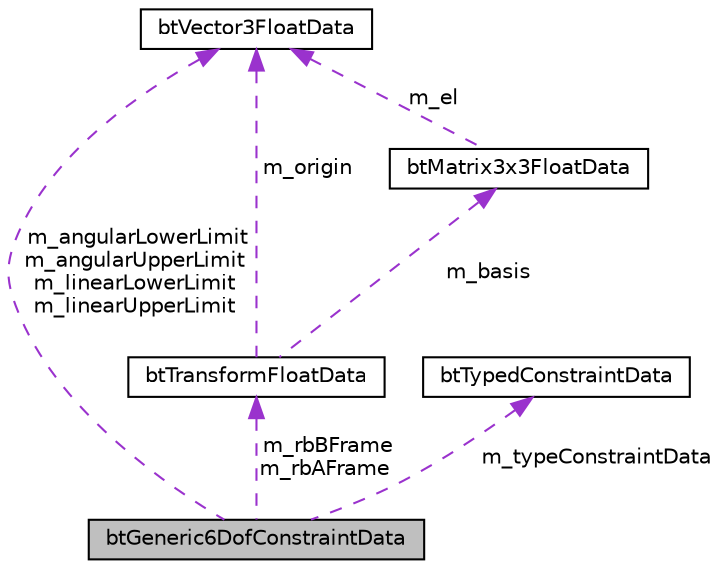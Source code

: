 digraph "btGeneric6DofConstraintData"
{
  edge [fontname="Helvetica",fontsize="10",labelfontname="Helvetica",labelfontsize="10"];
  node [fontname="Helvetica",fontsize="10",shape=record];
  Node1 [label="btGeneric6DofConstraintData",height=0.2,width=0.4,color="black", fillcolor="grey75", style="filled", fontcolor="black"];
  Node2 -> Node1 [dir="back",color="darkorchid3",fontsize="10",style="dashed",label=" m_angularLowerLimit\nm_angularUpperLimit\nm_linearLowerLimit\nm_linearUpperLimit" ,fontname="Helvetica"];
  Node2 [label="btVector3FloatData",height=0.2,width=0.4,color="black", fillcolor="white", style="filled",URL="$structbt_vector3_float_data.html"];
  Node3 -> Node1 [dir="back",color="darkorchid3",fontsize="10",style="dashed",label=" m_typeConstraintData" ,fontname="Helvetica"];
  Node3 [label="btTypedConstraintData",height=0.2,width=0.4,color="black", fillcolor="white", style="filled",URL="$structbt_typed_constraint_data.html",tooltip="this structure is not used, except for loading pre-2.82 .bullet files "];
  Node4 -> Node1 [dir="back",color="darkorchid3",fontsize="10",style="dashed",label=" m_rbBFrame\nm_rbAFrame" ,fontname="Helvetica"];
  Node4 [label="btTransformFloatData",height=0.2,width=0.4,color="black", fillcolor="white", style="filled",URL="$structbt_transform_float_data.html",tooltip="for serialization "];
  Node5 -> Node4 [dir="back",color="darkorchid3",fontsize="10",style="dashed",label=" m_basis" ,fontname="Helvetica"];
  Node5 [label="btMatrix3x3FloatData",height=0.2,width=0.4,color="black", fillcolor="white", style="filled",URL="$structbt_matrix3x3_float_data.html",tooltip="for serialization "];
  Node2 -> Node5 [dir="back",color="darkorchid3",fontsize="10",style="dashed",label=" m_el" ,fontname="Helvetica"];
  Node2 -> Node4 [dir="back",color="darkorchid3",fontsize="10",style="dashed",label=" m_origin" ,fontname="Helvetica"];
}
